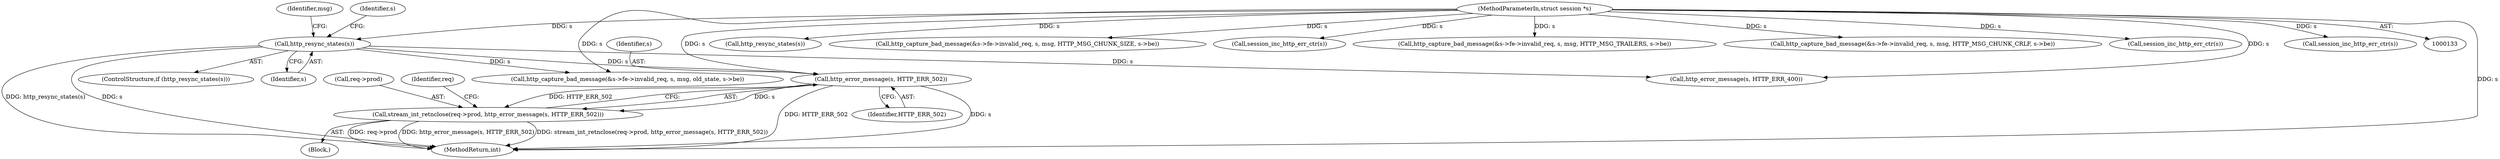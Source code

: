 digraph "0_haproxy_b4d05093bc89f71377230228007e69a1434c1a0c_0@pointer" {
"1000920" [label="(Call,http_error_message(s, HTTP_ERR_502))"];
"1000549" [label="(Call,http_resync_states(s))"];
"1000134" [label="(MethodParameterIn,struct session *s)"];
"1000916" [label="(Call,stream_int_retnclose(req->prod, http_error_message(s, HTTP_ERR_502)))"];
"1000197" [label="(Call,http_resync_states(s))"];
"1000922" [label="(Identifier,HTTP_ERR_502)"];
"1000387" [label="(Call,http_capture_bad_message(&s->fe->invalid_req, s, msg, HTTP_MSG_CHUNK_SIZE, s->be))"];
"1001006" [label="(MethodReturn,int)"];
"1000471" [label="(Call,session_inc_http_err_ctr(s))"];
"1000574" [label="(Call,http_capture_bad_message(&s->fe->invalid_req, s, msg, old_state, s->be))"];
"1000479" [label="(Call,http_capture_bad_message(&s->fe->invalid_req, s, msg, HTTP_MSG_TRAILERS, s->be))"];
"1000920" [label="(Call,http_error_message(s, HTTP_ERR_502))"];
"1000548" [label="(ControlStructure,if (http_resync_states(s)))"];
"1000556" [label="(Identifier,msg)"];
"1000917" [label="(Call,req->prod)"];
"1000549" [label="(Call,http_resync_states(s))"];
"1000433" [label="(Call,http_capture_bad_message(&s->fe->invalid_req, s, msg, HTTP_MSG_CHUNK_CRLF, s->be))"];
"1000925" [label="(Identifier,req)"];
"1000921" [label="(Identifier,s)"];
"1000134" [label="(MethodParameterIn,struct session *s)"];
"1000550" [label="(Identifier,s)"];
"1000910" [label="(Block,)"];
"1000379" [label="(Call,session_inc_http_err_ctr(s))"];
"1000916" [label="(Call,stream_int_retnclose(req->prod, http_error_message(s, HTTP_ERR_502)))"];
"1000835" [label="(Call,http_error_message(s, HTTP_ERR_400))"];
"1000425" [label="(Call,session_inc_http_err_ctr(s))"];
"1000594" [label="(Identifier,s)"];
"1000920" -> "1000916"  [label="AST: "];
"1000920" -> "1000922"  [label="CFG: "];
"1000921" -> "1000920"  [label="AST: "];
"1000922" -> "1000920"  [label="AST: "];
"1000916" -> "1000920"  [label="CFG: "];
"1000920" -> "1001006"  [label="DDG: s"];
"1000920" -> "1001006"  [label="DDG: HTTP_ERR_502"];
"1000920" -> "1000916"  [label="DDG: s"];
"1000920" -> "1000916"  [label="DDG: HTTP_ERR_502"];
"1000549" -> "1000920"  [label="DDG: s"];
"1000134" -> "1000920"  [label="DDG: s"];
"1000549" -> "1000548"  [label="AST: "];
"1000549" -> "1000550"  [label="CFG: "];
"1000550" -> "1000549"  [label="AST: "];
"1000556" -> "1000549"  [label="CFG: "];
"1000594" -> "1000549"  [label="CFG: "];
"1000549" -> "1001006"  [label="DDG: s"];
"1000549" -> "1001006"  [label="DDG: http_resync_states(s)"];
"1000134" -> "1000549"  [label="DDG: s"];
"1000549" -> "1000574"  [label="DDG: s"];
"1000549" -> "1000835"  [label="DDG: s"];
"1000134" -> "1000133"  [label="AST: "];
"1000134" -> "1001006"  [label="DDG: s"];
"1000134" -> "1000197"  [label="DDG: s"];
"1000134" -> "1000379"  [label="DDG: s"];
"1000134" -> "1000387"  [label="DDG: s"];
"1000134" -> "1000425"  [label="DDG: s"];
"1000134" -> "1000433"  [label="DDG: s"];
"1000134" -> "1000471"  [label="DDG: s"];
"1000134" -> "1000479"  [label="DDG: s"];
"1000134" -> "1000574"  [label="DDG: s"];
"1000134" -> "1000835"  [label="DDG: s"];
"1000916" -> "1000910"  [label="AST: "];
"1000917" -> "1000916"  [label="AST: "];
"1000925" -> "1000916"  [label="CFG: "];
"1000916" -> "1001006"  [label="DDG: http_error_message(s, HTTP_ERR_502)"];
"1000916" -> "1001006"  [label="DDG: stream_int_retnclose(req->prod, http_error_message(s, HTTP_ERR_502))"];
"1000916" -> "1001006"  [label="DDG: req->prod"];
}
